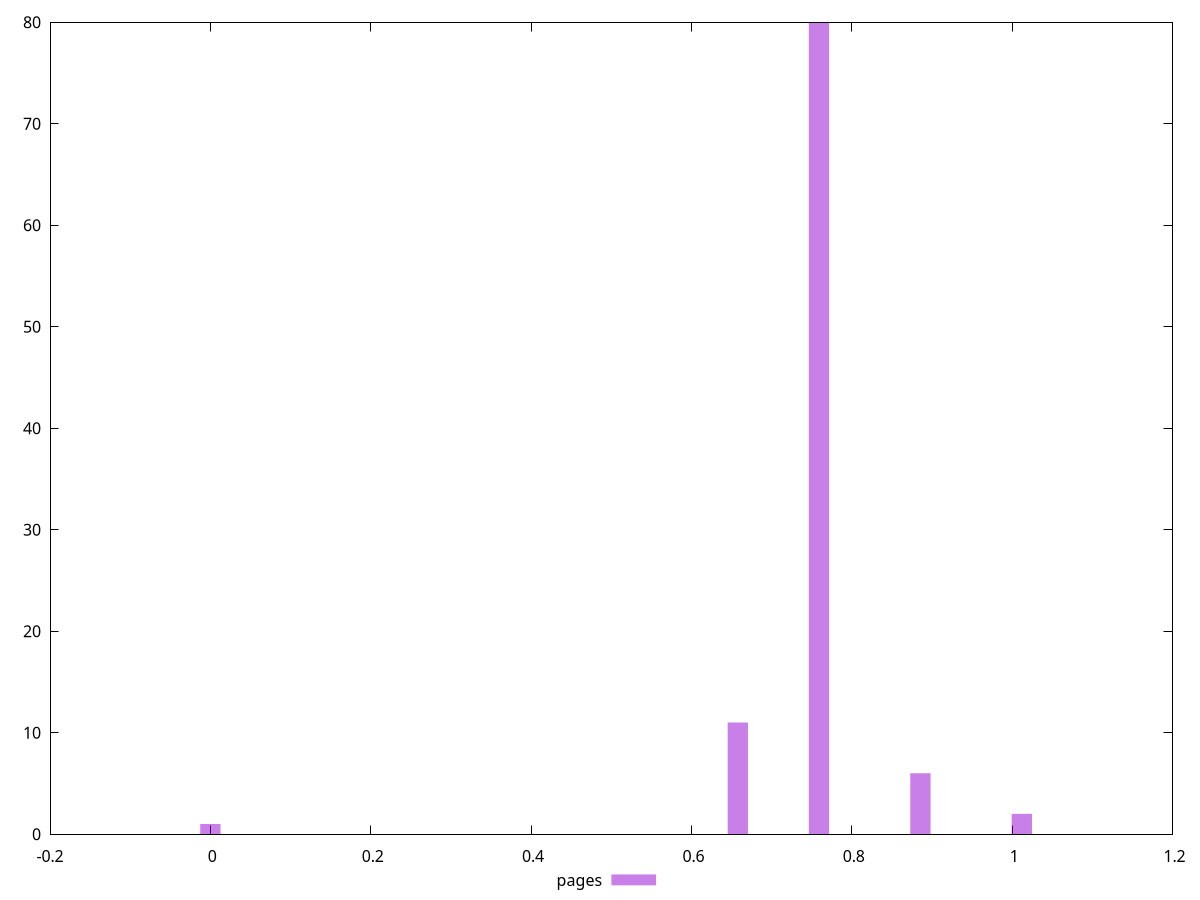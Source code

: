 $_pages <<EOF
1.01209345119138 2
0.657860743274397 11
0.759070088393535 80
0 1
0.8855817697924575 6
EOF
set key outside below
set terminal pngcairo
set output "report_00005_2020-11-02T22-26-11.212Z/unminified-css/pages//hist.png"
set yrange [0:80]
set boxwidth 0.0253023362797845
set style fill transparent solid 0.5 noborder
plot $_pages title "pages" with boxes ,